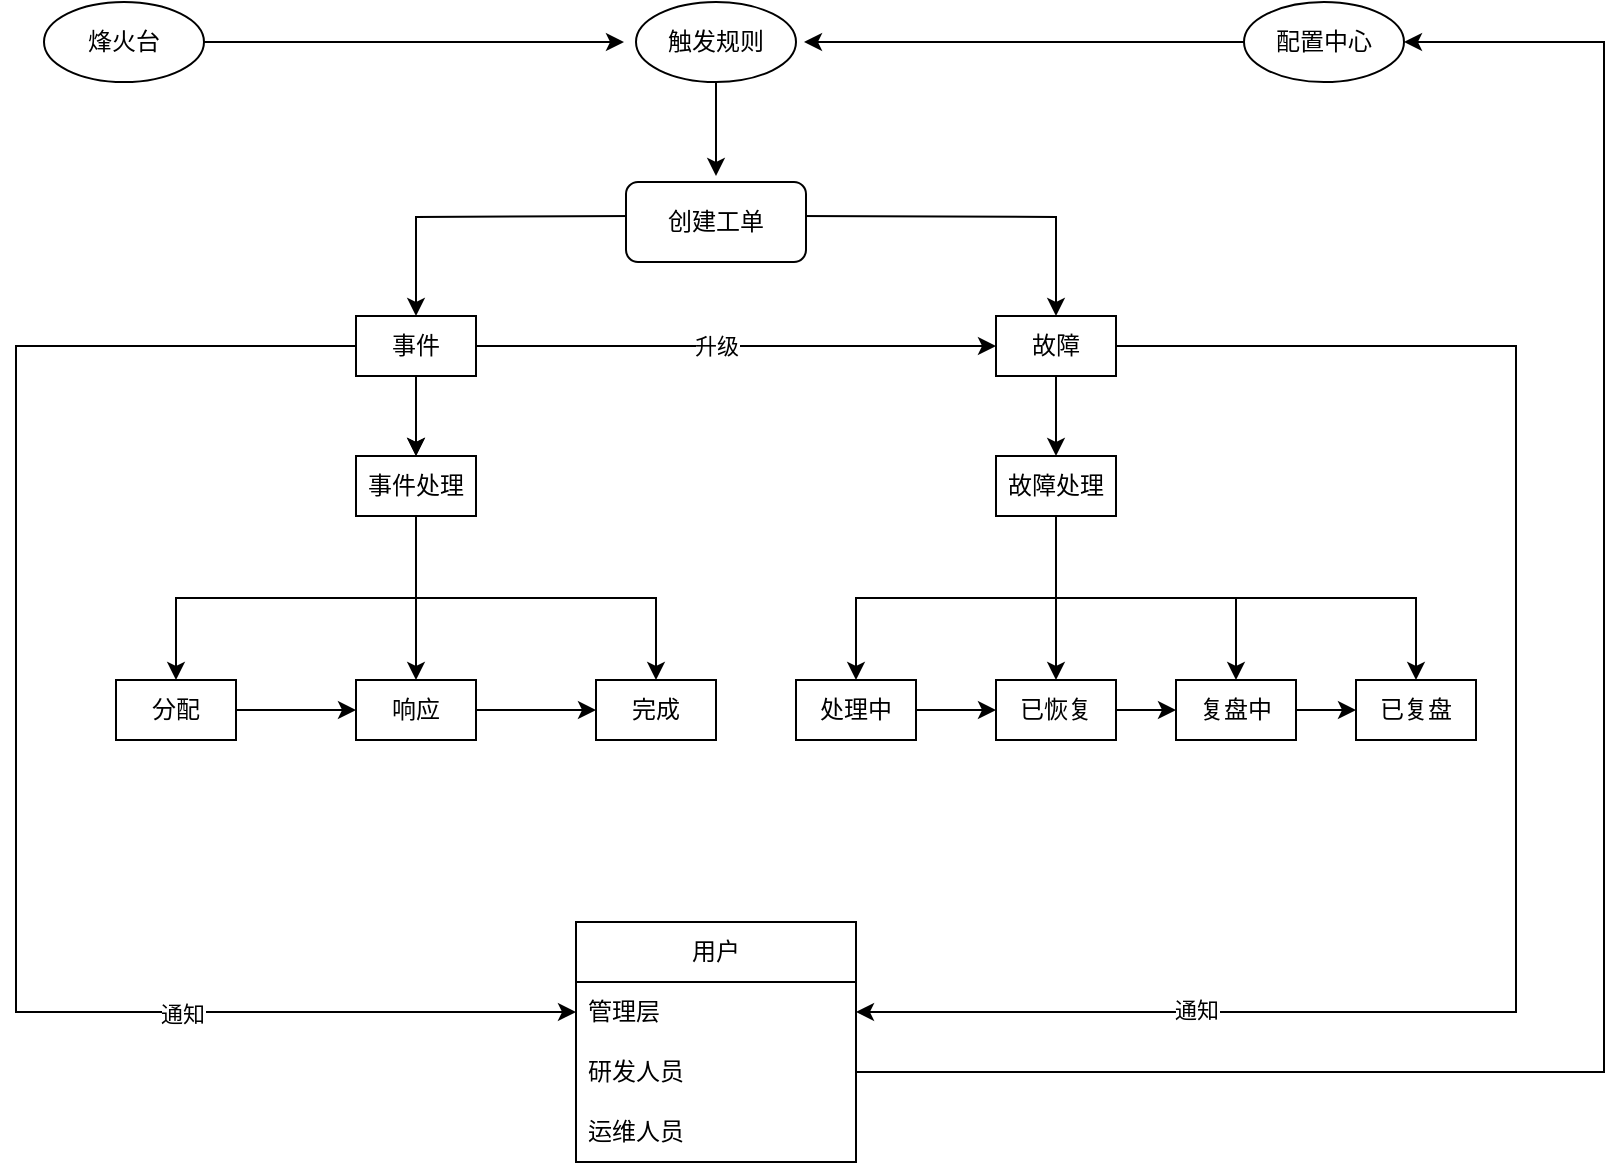 <mxfile version="21.6.7" type="github">
  <diagram name="第 1 页" id="-WIHNXKfvVTFxInO3pld">
    <mxGraphModel dx="1050" dy="553" grid="1" gridSize="10" guides="1" tooltips="1" connect="1" arrows="1" fold="1" page="1" pageScale="1" pageWidth="827" pageHeight="1169" math="0" shadow="0">
      <root>
        <mxCell id="0" />
        <mxCell id="1" parent="0" />
        <mxCell id="OSD-rZQ_V-XbJ5NN2biw-14" style="edgeStyle=orthogonalEdgeStyle;rounded=0;orthogonalLoop=1;jettySize=auto;html=1;exitX=0;exitY=0.5;exitDx=0;exitDy=0;entryX=0.5;entryY=0;entryDx=0;entryDy=0;" parent="1" target="OSD-rZQ_V-XbJ5NN2biw-5" edge="1">
          <mxGeometry relative="1" as="geometry">
            <mxPoint x="326" y="127" as="sourcePoint" />
          </mxGeometry>
        </mxCell>
        <mxCell id="OSD-rZQ_V-XbJ5NN2biw-15" style="edgeStyle=orthogonalEdgeStyle;rounded=0;orthogonalLoop=1;jettySize=auto;html=1;exitX=1;exitY=0.5;exitDx=0;exitDy=0;entryX=0.5;entryY=0;entryDx=0;entryDy=0;" parent="1" target="OSD-rZQ_V-XbJ5NN2biw-6" edge="1">
          <mxGeometry relative="1" as="geometry">
            <mxPoint x="406" y="127" as="sourcePoint" />
          </mxGeometry>
        </mxCell>
        <mxCell id="OSD-rZQ_V-XbJ5NN2biw-8" style="edgeStyle=orthogonalEdgeStyle;rounded=0;orthogonalLoop=1;jettySize=auto;html=1;exitX=1;exitY=0.5;exitDx=0;exitDy=0;entryX=0;entryY=0.5;entryDx=0;entryDy=0;" parent="1" source="OSD-rZQ_V-XbJ5NN2biw-5" target="OSD-rZQ_V-XbJ5NN2biw-6" edge="1">
          <mxGeometry relative="1" as="geometry" />
        </mxCell>
        <mxCell id="OSD-rZQ_V-XbJ5NN2biw-12" value="升级" style="edgeLabel;html=1;align=center;verticalAlign=middle;resizable=0;points=[];" parent="OSD-rZQ_V-XbJ5NN2biw-8" vertex="1" connectable="0">
          <mxGeometry x="-0.055" y="-1" relative="1" as="geometry">
            <mxPoint x="-3" y="-1" as="offset" />
          </mxGeometry>
        </mxCell>
        <mxCell id="OSD-rZQ_V-XbJ5NN2biw-87" style="edgeStyle=orthogonalEdgeStyle;rounded=0;orthogonalLoop=1;jettySize=auto;html=1;exitX=0;exitY=0.5;exitDx=0;exitDy=0;entryX=0;entryY=0.5;entryDx=0;entryDy=0;" parent="1" source="OSD-rZQ_V-XbJ5NN2biw-5" target="OSD-rZQ_V-XbJ5NN2biw-44" edge="1">
          <mxGeometry relative="1" as="geometry">
            <Array as="points">
              <mxPoint x="16" y="192" />
              <mxPoint x="16" y="525" />
            </Array>
          </mxGeometry>
        </mxCell>
        <mxCell id="OSD-rZQ_V-XbJ5NN2biw-89" value="通知" style="edgeLabel;html=1;align=center;verticalAlign=middle;resizable=0;points=[];" parent="OSD-rZQ_V-XbJ5NN2biw-87" vertex="1" connectable="0">
          <mxGeometry x="0.496" y="-1" relative="1" as="geometry">
            <mxPoint as="offset" />
          </mxGeometry>
        </mxCell>
        <mxCell id="OSD-rZQ_V-XbJ5NN2biw-5" value="事件" style="rounded=0;whiteSpace=wrap;html=1;" parent="1" vertex="1">
          <mxGeometry x="186" y="177" width="60" height="30" as="geometry" />
        </mxCell>
        <mxCell id="OSD-rZQ_V-XbJ5NN2biw-67" style="edgeStyle=orthogonalEdgeStyle;rounded=0;orthogonalLoop=1;jettySize=auto;html=1;exitX=0.5;exitY=1;exitDx=0;exitDy=0;entryX=0.5;entryY=0;entryDx=0;entryDy=0;" parent="1" source="OSD-rZQ_V-XbJ5NN2biw-6" target="OSD-rZQ_V-XbJ5NN2biw-62" edge="1">
          <mxGeometry relative="1" as="geometry" />
        </mxCell>
        <mxCell id="OSD-rZQ_V-XbJ5NN2biw-88" style="edgeStyle=orthogonalEdgeStyle;rounded=0;orthogonalLoop=1;jettySize=auto;html=1;exitX=1;exitY=0.5;exitDx=0;exitDy=0;entryX=1;entryY=0.5;entryDx=0;entryDy=0;" parent="1" source="OSD-rZQ_V-XbJ5NN2biw-6" target="OSD-rZQ_V-XbJ5NN2biw-44" edge="1">
          <mxGeometry relative="1" as="geometry">
            <Array as="points">
              <mxPoint x="766" y="192" />
              <mxPoint x="766" y="525" />
            </Array>
          </mxGeometry>
        </mxCell>
        <mxCell id="OSD-rZQ_V-XbJ5NN2biw-90" value="通知" style="edgeLabel;html=1;align=center;verticalAlign=middle;resizable=0;points=[];" parent="OSD-rZQ_V-XbJ5NN2biw-88" vertex="1" connectable="0">
          <mxGeometry x="0.607" y="-1" relative="1" as="geometry">
            <mxPoint as="offset" />
          </mxGeometry>
        </mxCell>
        <mxCell id="OSD-rZQ_V-XbJ5NN2biw-6" value="故障" style="rounded=0;whiteSpace=wrap;html=1;" parent="1" vertex="1">
          <mxGeometry x="506" y="177" width="60" height="30" as="geometry" />
        </mxCell>
        <mxCell id="OSD-rZQ_V-XbJ5NN2biw-26" style="edgeStyle=orthogonalEdgeStyle;rounded=0;orthogonalLoop=1;jettySize=auto;html=1;exitX=1;exitY=0.5;exitDx=0;exitDy=0;entryX=0;entryY=0.5;entryDx=0;entryDy=0;" parent="1" source="OSD-rZQ_V-XbJ5NN2biw-17" target="OSD-rZQ_V-XbJ5NN2biw-19" edge="1">
          <mxGeometry relative="1" as="geometry" />
        </mxCell>
        <mxCell id="OSD-rZQ_V-XbJ5NN2biw-17" value="分配" style="rounded=0;whiteSpace=wrap;html=1;" parent="1" vertex="1">
          <mxGeometry x="66" y="359" width="60" height="30" as="geometry" />
        </mxCell>
        <mxCell id="OSD-rZQ_V-XbJ5NN2biw-27" style="edgeStyle=orthogonalEdgeStyle;rounded=0;orthogonalLoop=1;jettySize=auto;html=1;exitX=1;exitY=0.5;exitDx=0;exitDy=0;entryX=0;entryY=0.5;entryDx=0;entryDy=0;" parent="1" source="OSD-rZQ_V-XbJ5NN2biw-19" target="OSD-rZQ_V-XbJ5NN2biw-20" edge="1">
          <mxGeometry relative="1" as="geometry" />
        </mxCell>
        <mxCell id="OSD-rZQ_V-XbJ5NN2biw-19" value="响应" style="rounded=0;whiteSpace=wrap;html=1;" parent="1" vertex="1">
          <mxGeometry x="186" y="359" width="60" height="30" as="geometry" />
        </mxCell>
        <mxCell id="OSD-rZQ_V-XbJ5NN2biw-20" value="完成" style="rounded=0;whiteSpace=wrap;html=1;" parent="1" vertex="1">
          <mxGeometry x="306" y="359" width="60" height="30" as="geometry" />
        </mxCell>
        <mxCell id="OSD-rZQ_V-XbJ5NN2biw-68" style="edgeStyle=orthogonalEdgeStyle;rounded=0;orthogonalLoop=1;jettySize=auto;html=1;exitX=1;exitY=0.5;exitDx=0;exitDy=0;entryX=0;entryY=0.5;entryDx=0;entryDy=0;" parent="1" source="OSD-rZQ_V-XbJ5NN2biw-28" target="OSD-rZQ_V-XbJ5NN2biw-29" edge="1">
          <mxGeometry relative="1" as="geometry" />
        </mxCell>
        <mxCell id="OSD-rZQ_V-XbJ5NN2biw-28" value="处理中" style="rounded=0;whiteSpace=wrap;html=1;" parent="1" vertex="1">
          <mxGeometry x="406" y="359" width="60" height="30" as="geometry" />
        </mxCell>
        <mxCell id="OSD-rZQ_V-XbJ5NN2biw-69" style="edgeStyle=orthogonalEdgeStyle;rounded=0;orthogonalLoop=1;jettySize=auto;html=1;exitX=1;exitY=0.5;exitDx=0;exitDy=0;entryX=0;entryY=0.5;entryDx=0;entryDy=0;" parent="1" source="OSD-rZQ_V-XbJ5NN2biw-29" target="OSD-rZQ_V-XbJ5NN2biw-30" edge="1">
          <mxGeometry relative="1" as="geometry" />
        </mxCell>
        <mxCell id="OSD-rZQ_V-XbJ5NN2biw-29" value="已恢复" style="rounded=0;whiteSpace=wrap;html=1;" parent="1" vertex="1">
          <mxGeometry x="506" y="359" width="60" height="30" as="geometry" />
        </mxCell>
        <mxCell id="OSD-rZQ_V-XbJ5NN2biw-70" style="edgeStyle=orthogonalEdgeStyle;rounded=0;orthogonalLoop=1;jettySize=auto;html=1;exitX=1;exitY=0.5;exitDx=0;exitDy=0;entryX=0;entryY=0.5;entryDx=0;entryDy=0;" parent="1" source="OSD-rZQ_V-XbJ5NN2biw-30" target="OSD-rZQ_V-XbJ5NN2biw-31" edge="1">
          <mxGeometry relative="1" as="geometry" />
        </mxCell>
        <mxCell id="OSD-rZQ_V-XbJ5NN2biw-30" value="复盘中" style="rounded=0;whiteSpace=wrap;html=1;" parent="1" vertex="1">
          <mxGeometry x="596" y="359" width="60" height="30" as="geometry" />
        </mxCell>
        <mxCell id="OSD-rZQ_V-XbJ5NN2biw-31" value="已复盘" style="rounded=0;whiteSpace=wrap;html=1;" parent="1" vertex="1">
          <mxGeometry x="686" y="359" width="60" height="30" as="geometry" />
        </mxCell>
        <mxCell id="OSD-rZQ_V-XbJ5NN2biw-43" value="用户" style="swimlane;fontStyle=0;childLayout=stackLayout;horizontal=1;startSize=30;horizontalStack=0;resizeParent=1;resizeParentMax=0;resizeLast=0;collapsible=1;marginBottom=0;whiteSpace=wrap;html=1;" parent="1" vertex="1">
          <mxGeometry x="296" y="480" width="140" height="120" as="geometry">
            <mxRectangle x="430" y="370" width="60" height="30" as="alternateBounds" />
          </mxGeometry>
        </mxCell>
        <mxCell id="OSD-rZQ_V-XbJ5NN2biw-44" value="管理层" style="text;strokeColor=none;fillColor=none;align=left;verticalAlign=middle;spacingLeft=4;spacingRight=4;overflow=hidden;points=[[0,0.5],[1,0.5]];portConstraint=eastwest;rotatable=0;whiteSpace=wrap;html=1;" parent="OSD-rZQ_V-XbJ5NN2biw-43" vertex="1">
          <mxGeometry y="30" width="140" height="30" as="geometry" />
        </mxCell>
        <mxCell id="OSD-rZQ_V-XbJ5NN2biw-45" value="研发人员" style="text;strokeColor=none;fillColor=none;align=left;verticalAlign=middle;spacingLeft=4;spacingRight=4;overflow=hidden;points=[[0,0.5],[1,0.5]];portConstraint=eastwest;rotatable=0;whiteSpace=wrap;html=1;" parent="OSD-rZQ_V-XbJ5NN2biw-43" vertex="1">
          <mxGeometry y="60" width="140" height="30" as="geometry" />
        </mxCell>
        <mxCell id="OSD-rZQ_V-XbJ5NN2biw-46" value="运维人员" style="text;strokeColor=none;fillColor=none;align=left;verticalAlign=middle;spacingLeft=4;spacingRight=4;overflow=hidden;points=[[0,0.5],[1,0.5]];portConstraint=eastwest;rotatable=0;whiteSpace=wrap;html=1;" parent="OSD-rZQ_V-XbJ5NN2biw-43" vertex="1">
          <mxGeometry y="90" width="140" height="30" as="geometry" />
        </mxCell>
        <mxCell id="OSD-rZQ_V-XbJ5NN2biw-78" style="edgeStyle=orthogonalEdgeStyle;rounded=0;orthogonalLoop=1;jettySize=auto;html=1;exitX=0.5;exitY=1;exitDx=0;exitDy=0;entryX=0.5;entryY=0;entryDx=0;entryDy=0;" parent="1" source="OSD-rZQ_V-XbJ5NN2biw-54" edge="1">
          <mxGeometry relative="1" as="geometry">
            <mxPoint x="366" y="107" as="targetPoint" />
          </mxGeometry>
        </mxCell>
        <mxCell id="OSD-rZQ_V-XbJ5NN2biw-54" value="触发规则" style="ellipse;whiteSpace=wrap;html=1;" parent="1" vertex="1">
          <mxGeometry x="326" y="20" width="80" height="40" as="geometry" />
        </mxCell>
        <mxCell id="OSD-rZQ_V-XbJ5NN2biw-60" value="" style="edgeStyle=orthogonalEdgeStyle;rounded=0;orthogonalLoop=1;jettySize=auto;html=1;exitX=0.5;exitY=1;exitDx=0;exitDy=0;entryX=0.5;entryY=0;entryDx=0;entryDy=0;" parent="1" source="OSD-rZQ_V-XbJ5NN2biw-5" target="OSD-rZQ_V-XbJ5NN2biw-58" edge="1">
          <mxGeometry relative="1" as="geometry">
            <mxPoint x="216" y="207" as="sourcePoint" />
            <mxPoint x="336" y="317" as="targetPoint" />
          </mxGeometry>
        </mxCell>
        <mxCell id="OSD-rZQ_V-XbJ5NN2biw-61" value="" style="edgeStyle=orthogonalEdgeStyle;rounded=0;orthogonalLoop=1;jettySize=auto;html=1;exitX=0.5;exitY=1;exitDx=0;exitDy=0;entryX=0.5;entryY=0;entryDx=0;entryDy=0;" parent="1" source="OSD-rZQ_V-XbJ5NN2biw-5" target="OSD-rZQ_V-XbJ5NN2biw-58" edge="1">
          <mxGeometry relative="1" as="geometry">
            <mxPoint x="216" y="207" as="sourcePoint" />
            <mxPoint x="216" y="317" as="targetPoint" />
          </mxGeometry>
        </mxCell>
        <mxCell id="OSD-rZQ_V-XbJ5NN2biw-71" style="edgeStyle=orthogonalEdgeStyle;rounded=0;orthogonalLoop=1;jettySize=auto;html=1;exitX=0.5;exitY=1;exitDx=0;exitDy=0;entryX=0.5;entryY=0;entryDx=0;entryDy=0;" parent="1" source="OSD-rZQ_V-XbJ5NN2biw-58" target="OSD-rZQ_V-XbJ5NN2biw-19" edge="1">
          <mxGeometry relative="1" as="geometry" />
        </mxCell>
        <mxCell id="OSD-rZQ_V-XbJ5NN2biw-72" style="edgeStyle=orthogonalEdgeStyle;rounded=0;orthogonalLoop=1;jettySize=auto;html=1;exitX=0.5;exitY=1;exitDx=0;exitDy=0;" parent="1" source="OSD-rZQ_V-XbJ5NN2biw-58" target="OSD-rZQ_V-XbJ5NN2biw-17" edge="1">
          <mxGeometry relative="1" as="geometry" />
        </mxCell>
        <mxCell id="OSD-rZQ_V-XbJ5NN2biw-73" style="edgeStyle=orthogonalEdgeStyle;rounded=0;orthogonalLoop=1;jettySize=auto;html=1;exitX=0.5;exitY=1;exitDx=0;exitDy=0;entryX=0.5;entryY=0;entryDx=0;entryDy=0;" parent="1" source="OSD-rZQ_V-XbJ5NN2biw-58" target="OSD-rZQ_V-XbJ5NN2biw-20" edge="1">
          <mxGeometry relative="1" as="geometry" />
        </mxCell>
        <mxCell id="OSD-rZQ_V-XbJ5NN2biw-58" value="事件处理&lt;br&gt;" style="rounded=0;whiteSpace=wrap;html=1;" parent="1" vertex="1">
          <mxGeometry x="186" y="247" width="60" height="30" as="geometry" />
        </mxCell>
        <mxCell id="OSD-rZQ_V-XbJ5NN2biw-74" style="edgeStyle=orthogonalEdgeStyle;rounded=0;orthogonalLoop=1;jettySize=auto;html=1;exitX=0.5;exitY=1;exitDx=0;exitDy=0;entryX=0.5;entryY=0;entryDx=0;entryDy=0;" parent="1" source="OSD-rZQ_V-XbJ5NN2biw-62" target="OSD-rZQ_V-XbJ5NN2biw-29" edge="1">
          <mxGeometry relative="1" as="geometry" />
        </mxCell>
        <mxCell id="OSD-rZQ_V-XbJ5NN2biw-75" style="edgeStyle=orthogonalEdgeStyle;rounded=0;orthogonalLoop=1;jettySize=auto;html=1;exitX=0.5;exitY=1;exitDx=0;exitDy=0;entryX=0.5;entryY=0;entryDx=0;entryDy=0;" parent="1" source="OSD-rZQ_V-XbJ5NN2biw-62" target="OSD-rZQ_V-XbJ5NN2biw-28" edge="1">
          <mxGeometry relative="1" as="geometry" />
        </mxCell>
        <mxCell id="OSD-rZQ_V-XbJ5NN2biw-76" style="edgeStyle=orthogonalEdgeStyle;rounded=0;orthogonalLoop=1;jettySize=auto;html=1;exitX=0.5;exitY=1;exitDx=0;exitDy=0;entryX=0.5;entryY=0;entryDx=0;entryDy=0;" parent="1" source="OSD-rZQ_V-XbJ5NN2biw-62" target="OSD-rZQ_V-XbJ5NN2biw-30" edge="1">
          <mxGeometry relative="1" as="geometry" />
        </mxCell>
        <mxCell id="OSD-rZQ_V-XbJ5NN2biw-77" style="edgeStyle=orthogonalEdgeStyle;rounded=0;orthogonalLoop=1;jettySize=auto;html=1;exitX=0.5;exitY=1;exitDx=0;exitDy=0;entryX=0.5;entryY=0;entryDx=0;entryDy=0;" parent="1" source="OSD-rZQ_V-XbJ5NN2biw-62" target="OSD-rZQ_V-XbJ5NN2biw-31" edge="1">
          <mxGeometry relative="1" as="geometry" />
        </mxCell>
        <mxCell id="OSD-rZQ_V-XbJ5NN2biw-62" value="故障处理" style="rounded=0;whiteSpace=wrap;html=1;" parent="1" vertex="1">
          <mxGeometry x="506" y="247" width="60" height="30" as="geometry" />
        </mxCell>
        <mxCell id="OSD-rZQ_V-XbJ5NN2biw-80" value="创建工单" style="rounded=1;whiteSpace=wrap;html=1;" parent="1" vertex="1">
          <mxGeometry x="321" y="110" width="90" height="40" as="geometry" />
        </mxCell>
        <mxCell id="AnqzCqNc_b7Of7x_9liy-7" style="edgeStyle=orthogonalEdgeStyle;rounded=0;orthogonalLoop=1;jettySize=auto;html=1;exitX=1;exitY=0.5;exitDx=0;exitDy=0;" edge="1" parent="1" source="AnqzCqNc_b7Of7x_9liy-1">
          <mxGeometry relative="1" as="geometry">
            <mxPoint x="320" y="40" as="targetPoint" />
          </mxGeometry>
        </mxCell>
        <mxCell id="AnqzCqNc_b7Of7x_9liy-1" value="烽火台" style="ellipse;whiteSpace=wrap;html=1;" vertex="1" parent="1">
          <mxGeometry x="30" y="20" width="80" height="40" as="geometry" />
        </mxCell>
        <mxCell id="AnqzCqNc_b7Of7x_9liy-6" style="edgeStyle=orthogonalEdgeStyle;rounded=0;orthogonalLoop=1;jettySize=auto;html=1;exitX=0;exitY=0.5;exitDx=0;exitDy=0;" edge="1" parent="1" source="AnqzCqNc_b7Of7x_9liy-3">
          <mxGeometry relative="1" as="geometry">
            <mxPoint x="410" y="40" as="targetPoint" />
          </mxGeometry>
        </mxCell>
        <mxCell id="AnqzCqNc_b7Of7x_9liy-3" value="配置中心" style="ellipse;whiteSpace=wrap;html=1;" vertex="1" parent="1">
          <mxGeometry x="630" y="20" width="80" height="40" as="geometry" />
        </mxCell>
        <mxCell id="AnqzCqNc_b7Of7x_9liy-4" style="edgeStyle=orthogonalEdgeStyle;rounded=0;orthogonalLoop=1;jettySize=auto;html=1;exitX=1;exitY=0.5;exitDx=0;exitDy=0;entryX=1;entryY=0.5;entryDx=0;entryDy=0;" edge="1" parent="1" source="OSD-rZQ_V-XbJ5NN2biw-45" target="AnqzCqNc_b7Of7x_9liy-3">
          <mxGeometry relative="1" as="geometry">
            <mxPoint x="800" y="50" as="targetPoint" />
            <Array as="points">
              <mxPoint x="810" y="555" />
              <mxPoint x="810" y="40" />
            </Array>
          </mxGeometry>
        </mxCell>
      </root>
    </mxGraphModel>
  </diagram>
</mxfile>
